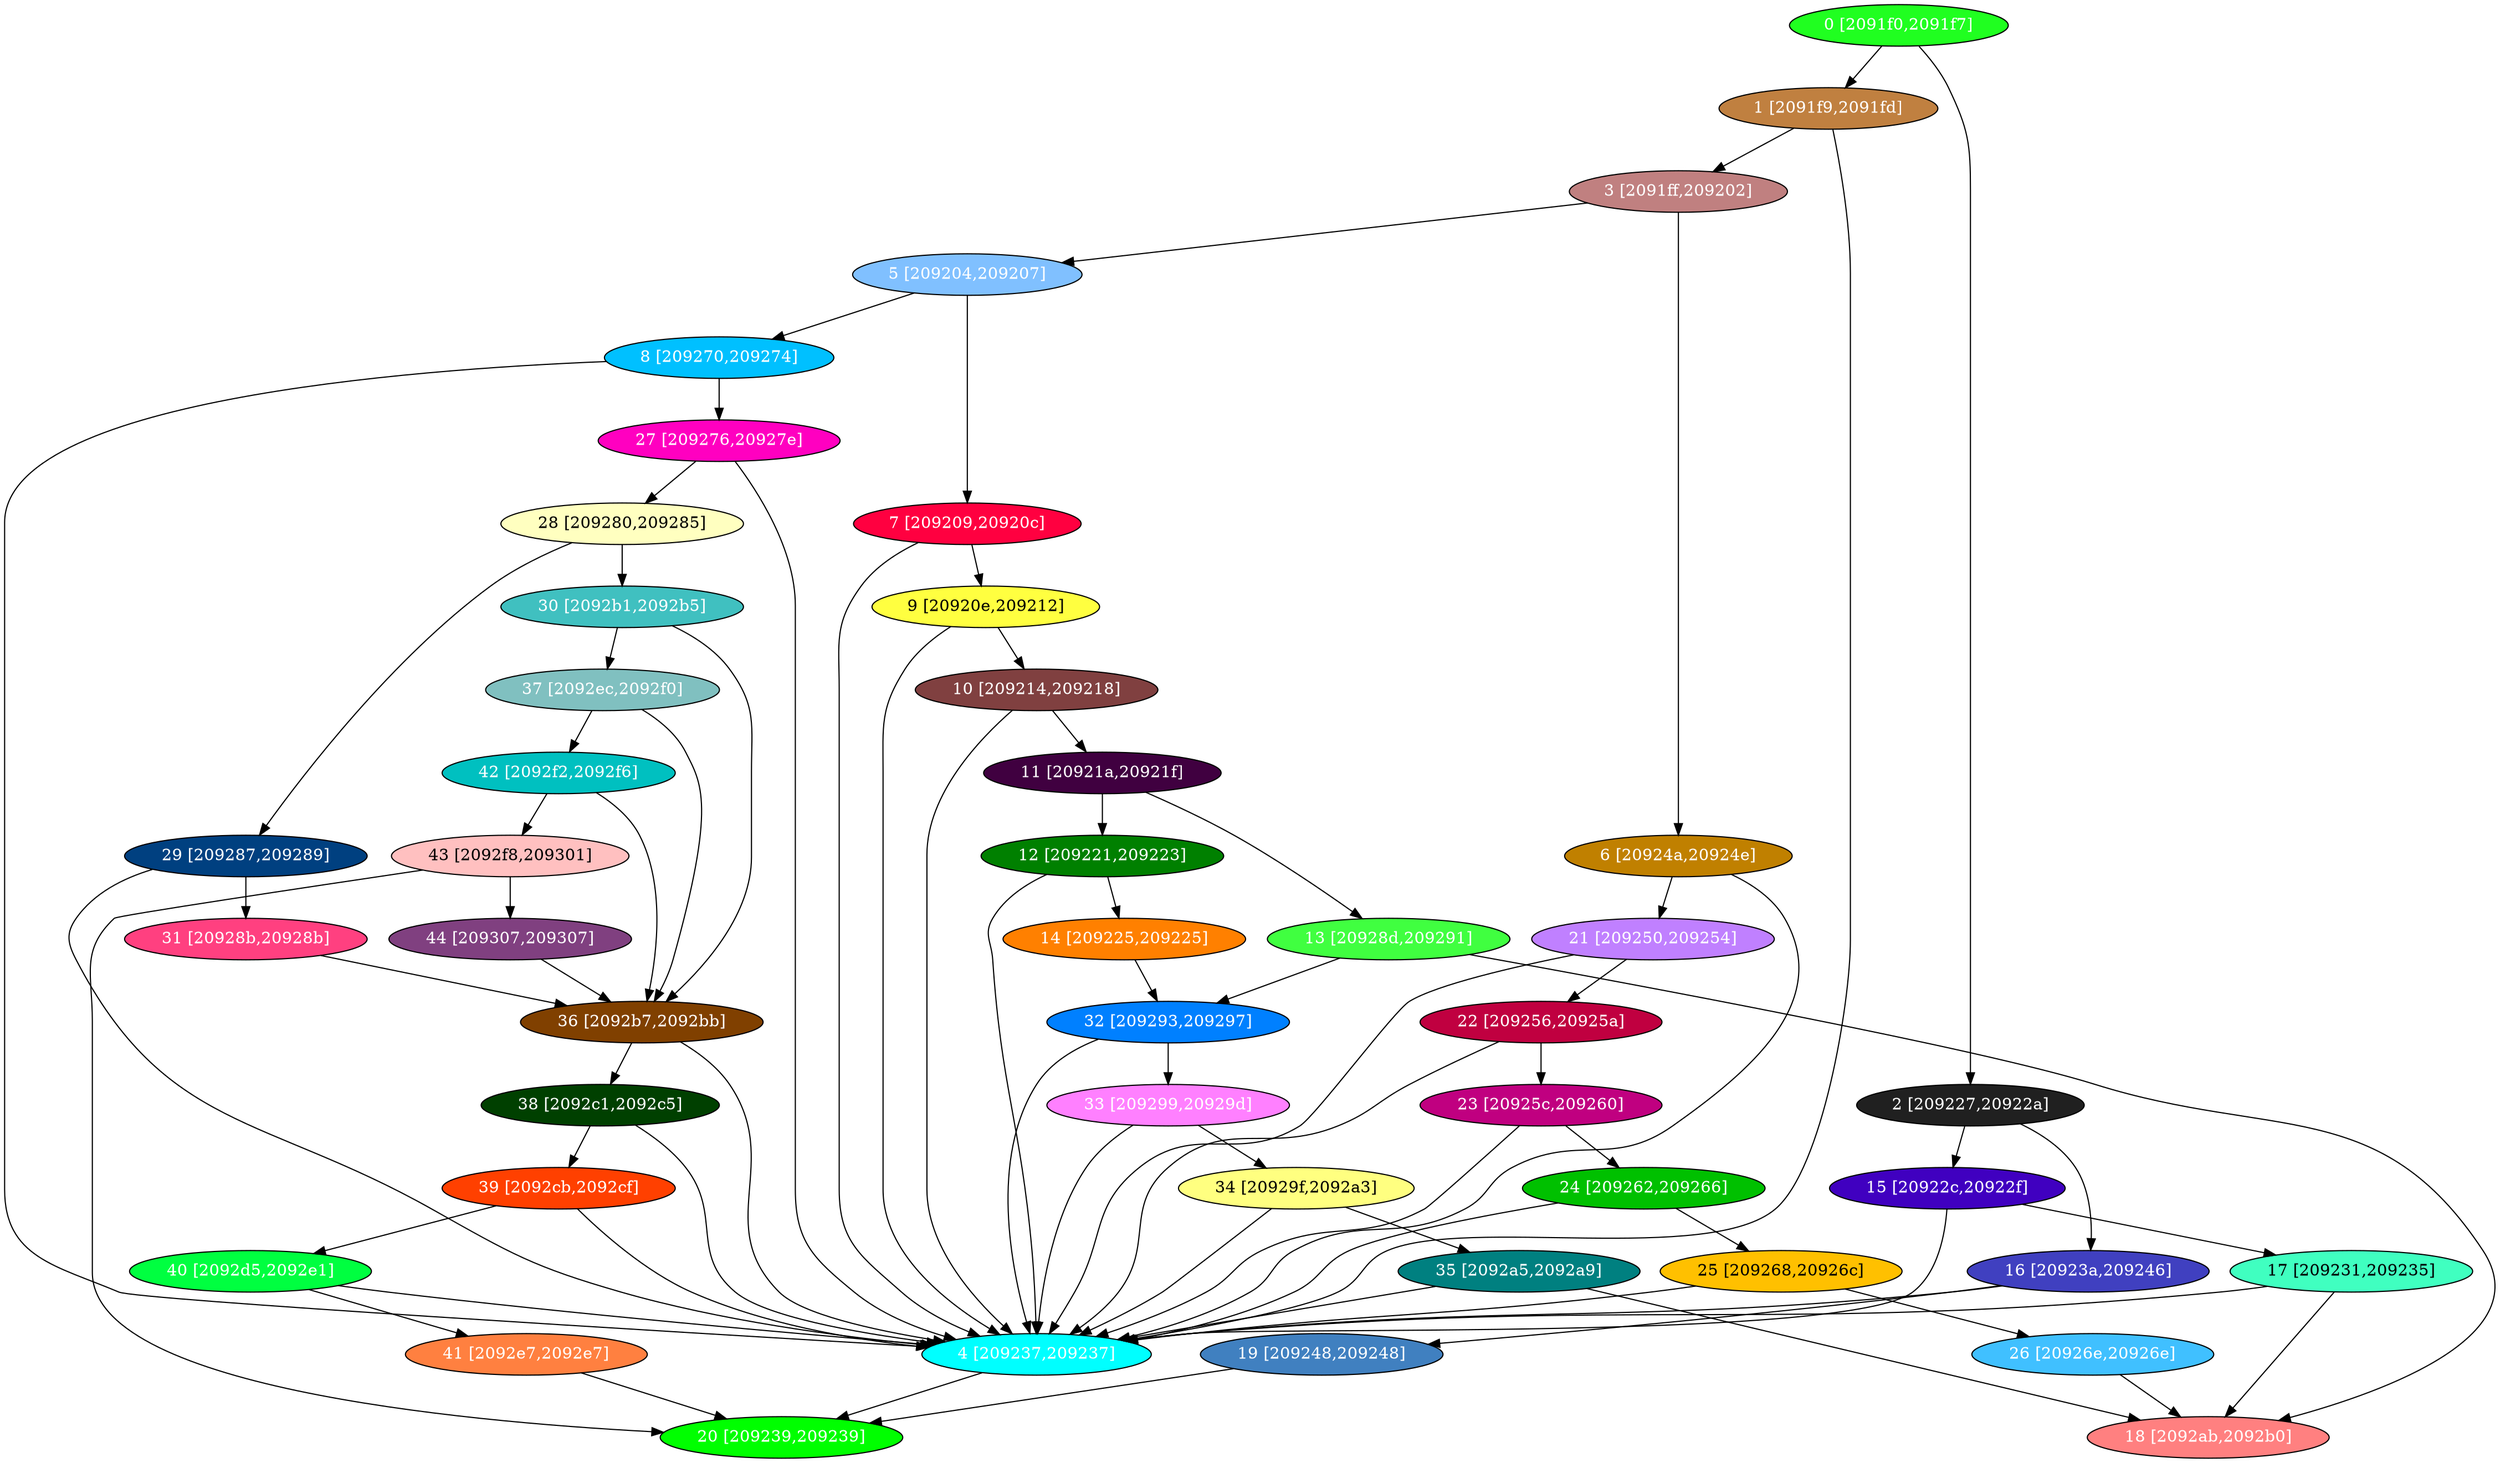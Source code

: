 diGraph libnss3{
	libnss3_0  [style=filled fillcolor="#20FF20" fontcolor="#ffffff" shape=oval label="0 [2091f0,2091f7]"]
	libnss3_1  [style=filled fillcolor="#C08040" fontcolor="#ffffff" shape=oval label="1 [2091f9,2091fd]"]
	libnss3_2  [style=filled fillcolor="#202020" fontcolor="#ffffff" shape=oval label="2 [209227,20922a]"]
	libnss3_3  [style=filled fillcolor="#C08080" fontcolor="#ffffff" shape=oval label="3 [2091ff,209202]"]
	libnss3_4  [style=filled fillcolor="#00FFFF" fontcolor="#ffffff" shape=oval label="4 [209237,209237]"]
	libnss3_5  [style=filled fillcolor="#80C0FF" fontcolor="#ffffff" shape=oval label="5 [209204,209207]"]
	libnss3_6  [style=filled fillcolor="#C08000" fontcolor="#ffffff" shape=oval label="6 [20924a,20924e]"]
	libnss3_7  [style=filled fillcolor="#FF0040" fontcolor="#ffffff" shape=oval label="7 [209209,20920c]"]
	libnss3_8  [style=filled fillcolor="#00C0FF" fontcolor="#ffffff" shape=oval label="8 [209270,209274]"]
	libnss3_9  [style=filled fillcolor="#FFFF40" fontcolor="#000000" shape=oval label="9 [20920e,209212]"]
	libnss3_a  [style=filled fillcolor="#804040" fontcolor="#ffffff" shape=oval label="10 [209214,209218]"]
	libnss3_b  [style=filled fillcolor="#400040" fontcolor="#ffffff" shape=oval label="11 [20921a,20921f]"]
	libnss3_c  [style=filled fillcolor="#008000" fontcolor="#ffffff" shape=oval label="12 [209221,209223]"]
	libnss3_d  [style=filled fillcolor="#40FF40" fontcolor="#ffffff" shape=oval label="13 [20928d,209291]"]
	libnss3_e  [style=filled fillcolor="#FF8000" fontcolor="#ffffff" shape=oval label="14 [209225,209225]"]
	libnss3_f  [style=filled fillcolor="#4000C0" fontcolor="#ffffff" shape=oval label="15 [20922c,20922f]"]
	libnss3_10  [style=filled fillcolor="#4040C0" fontcolor="#ffffff" shape=oval label="16 [20923a,209246]"]
	libnss3_11  [style=filled fillcolor="#40FFC0" fontcolor="#000000" shape=oval label="17 [209231,209235]"]
	libnss3_12  [style=filled fillcolor="#FF8080" fontcolor="#ffffff" shape=oval label="18 [2092ab,2092b0]"]
	libnss3_13  [style=filled fillcolor="#4080C0" fontcolor="#ffffff" shape=oval label="19 [209248,209248]"]
	libnss3_14  [style=filled fillcolor="#00FF00" fontcolor="#ffffff" shape=oval label="20 [209239,209239]"]
	libnss3_15  [style=filled fillcolor="#C080FF" fontcolor="#ffffff" shape=oval label="21 [209250,209254]"]
	libnss3_16  [style=filled fillcolor="#C00040" fontcolor="#ffffff" shape=oval label="22 [209256,20925a]"]
	libnss3_17  [style=filled fillcolor="#C00080" fontcolor="#ffffff" shape=oval label="23 [20925c,209260]"]
	libnss3_18  [style=filled fillcolor="#00C000" fontcolor="#ffffff" shape=oval label="24 [209262,209266]"]
	libnss3_19  [style=filled fillcolor="#FFC000" fontcolor="#000000" shape=oval label="25 [209268,20926c]"]
	libnss3_1a  [style=filled fillcolor="#40C0FF" fontcolor="#ffffff" shape=oval label="26 [20926e,20926e]"]
	libnss3_1b  [style=filled fillcolor="#FF00C0" fontcolor="#ffffff" shape=oval label="27 [209276,20927e]"]
	libnss3_1c  [style=filled fillcolor="#FFFFC0" fontcolor="#000000" shape=oval label="28 [209280,209285]"]
	libnss3_1d  [style=filled fillcolor="#004080" fontcolor="#ffffff" shape=oval label="29 [209287,209289]"]
	libnss3_1e  [style=filled fillcolor="#40C0C0" fontcolor="#ffffff" shape=oval label="30 [2092b1,2092b5]"]
	libnss3_1f  [style=filled fillcolor="#FF4080" fontcolor="#ffffff" shape=oval label="31 [20928b,20928b]"]
	libnss3_20  [style=filled fillcolor="#0080FF" fontcolor="#ffffff" shape=oval label="32 [209293,209297]"]
	libnss3_21  [style=filled fillcolor="#FF80FF" fontcolor="#ffffff" shape=oval label="33 [209299,20929d]"]
	libnss3_22  [style=filled fillcolor="#FFFF80" fontcolor="#000000" shape=oval label="34 [20929f,2092a3]"]
	libnss3_23  [style=filled fillcolor="#008080" fontcolor="#ffffff" shape=oval label="35 [2092a5,2092a9]"]
	libnss3_24  [style=filled fillcolor="#804000" fontcolor="#ffffff" shape=oval label="36 [2092b7,2092bb]"]
	libnss3_25  [style=filled fillcolor="#80C0C0" fontcolor="#ffffff" shape=oval label="37 [2092ec,2092f0]"]
	libnss3_26  [style=filled fillcolor="#004000" fontcolor="#ffffff" shape=oval label="38 [2092c1,2092c5]"]
	libnss3_27  [style=filled fillcolor="#FF4000" fontcolor="#ffffff" shape=oval label="39 [2092cb,2092cf]"]
	libnss3_28  [style=filled fillcolor="#00FF40" fontcolor="#ffffff" shape=oval label="40 [2092d5,2092e1]"]
	libnss3_29  [style=filled fillcolor="#FF8040" fontcolor="#ffffff" shape=oval label="41 [2092e7,2092e7]"]
	libnss3_2a  [style=filled fillcolor="#00C0C0" fontcolor="#ffffff" shape=oval label="42 [2092f2,2092f6]"]
	libnss3_2b  [style=filled fillcolor="#FFC0C0" fontcolor="#000000" shape=oval label="43 [2092f8,209301]"]
	libnss3_2c  [style=filled fillcolor="#804080" fontcolor="#ffffff" shape=oval label="44 [209307,209307]"]

	libnss3_0 -> libnss3_1
	libnss3_0 -> libnss3_2
	libnss3_1 -> libnss3_3
	libnss3_1 -> libnss3_4
	libnss3_2 -> libnss3_f
	libnss3_2 -> libnss3_10
	libnss3_3 -> libnss3_5
	libnss3_3 -> libnss3_6
	libnss3_4 -> libnss3_14
	libnss3_5 -> libnss3_7
	libnss3_5 -> libnss3_8
	libnss3_6 -> libnss3_4
	libnss3_6 -> libnss3_15
	libnss3_7 -> libnss3_4
	libnss3_7 -> libnss3_9
	libnss3_8 -> libnss3_4
	libnss3_8 -> libnss3_1b
	libnss3_9 -> libnss3_4
	libnss3_9 -> libnss3_a
	libnss3_a -> libnss3_4
	libnss3_a -> libnss3_b
	libnss3_b -> libnss3_c
	libnss3_b -> libnss3_d
	libnss3_c -> libnss3_4
	libnss3_c -> libnss3_e
	libnss3_d -> libnss3_12
	libnss3_d -> libnss3_20
	libnss3_e -> libnss3_20
	libnss3_f -> libnss3_4
	libnss3_f -> libnss3_11
	libnss3_10 -> libnss3_4
	libnss3_10 -> libnss3_13
	libnss3_11 -> libnss3_4
	libnss3_11 -> libnss3_12
	libnss3_13 -> libnss3_14
	libnss3_15 -> libnss3_4
	libnss3_15 -> libnss3_16
	libnss3_16 -> libnss3_4
	libnss3_16 -> libnss3_17
	libnss3_17 -> libnss3_4
	libnss3_17 -> libnss3_18
	libnss3_18 -> libnss3_4
	libnss3_18 -> libnss3_19
	libnss3_19 -> libnss3_4
	libnss3_19 -> libnss3_1a
	libnss3_1a -> libnss3_12
	libnss3_1b -> libnss3_4
	libnss3_1b -> libnss3_1c
	libnss3_1c -> libnss3_1d
	libnss3_1c -> libnss3_1e
	libnss3_1d -> libnss3_4
	libnss3_1d -> libnss3_1f
	libnss3_1e -> libnss3_24
	libnss3_1e -> libnss3_25
	libnss3_1f -> libnss3_24
	libnss3_20 -> libnss3_4
	libnss3_20 -> libnss3_21
	libnss3_21 -> libnss3_4
	libnss3_21 -> libnss3_22
	libnss3_22 -> libnss3_4
	libnss3_22 -> libnss3_23
	libnss3_23 -> libnss3_4
	libnss3_23 -> libnss3_12
	libnss3_24 -> libnss3_4
	libnss3_24 -> libnss3_26
	libnss3_25 -> libnss3_24
	libnss3_25 -> libnss3_2a
	libnss3_26 -> libnss3_4
	libnss3_26 -> libnss3_27
	libnss3_27 -> libnss3_4
	libnss3_27 -> libnss3_28
	libnss3_28 -> libnss3_4
	libnss3_28 -> libnss3_29
	libnss3_29 -> libnss3_14
	libnss3_2a -> libnss3_24
	libnss3_2a -> libnss3_2b
	libnss3_2b -> libnss3_14
	libnss3_2b -> libnss3_2c
	libnss3_2c -> libnss3_24
}